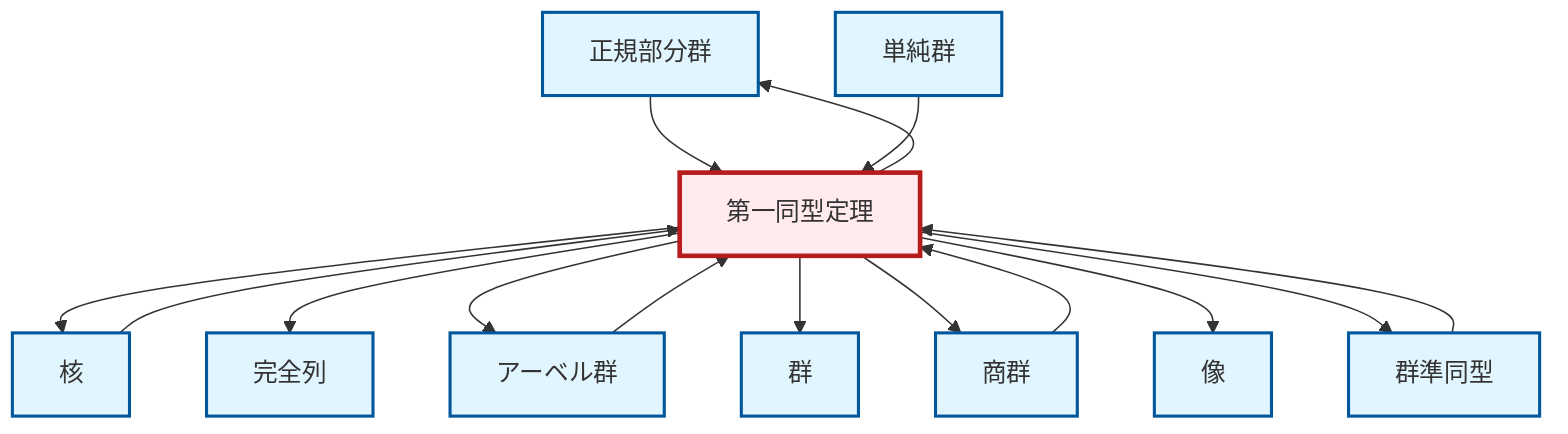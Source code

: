 graph TD
    classDef definition fill:#e1f5fe,stroke:#01579b,stroke-width:2px
    classDef theorem fill:#f3e5f5,stroke:#4a148c,stroke-width:2px
    classDef axiom fill:#fff3e0,stroke:#e65100,stroke-width:2px
    classDef example fill:#e8f5e9,stroke:#1b5e20,stroke-width:2px
    classDef current fill:#ffebee,stroke:#b71c1c,stroke-width:3px
    def-normal-subgroup["正規部分群"]:::definition
    thm-first-isomorphism["第一同型定理"]:::theorem
    def-homomorphism["群準同型"]:::definition
    def-kernel["核"]:::definition
    def-group["群"]:::definition
    def-abelian-group["アーベル群"]:::definition
    def-exact-sequence["完全列"]:::definition
    def-simple-group["単純群"]:::definition
    def-quotient-group["商群"]:::definition
    def-image["像"]:::definition
    thm-first-isomorphism --> def-kernel
    thm-first-isomorphism --> def-exact-sequence
    thm-first-isomorphism --> def-abelian-group
    thm-first-isomorphism --> def-group
    thm-first-isomorphism --> def-normal-subgroup
    thm-first-isomorphism --> def-quotient-group
    thm-first-isomorphism --> def-image
    def-homomorphism --> thm-first-isomorphism
    def-quotient-group --> thm-first-isomorphism
    def-abelian-group --> thm-first-isomorphism
    def-normal-subgroup --> thm-first-isomorphism
    def-simple-group --> thm-first-isomorphism
    def-kernel --> thm-first-isomorphism
    thm-first-isomorphism --> def-homomorphism
    class thm-first-isomorphism current